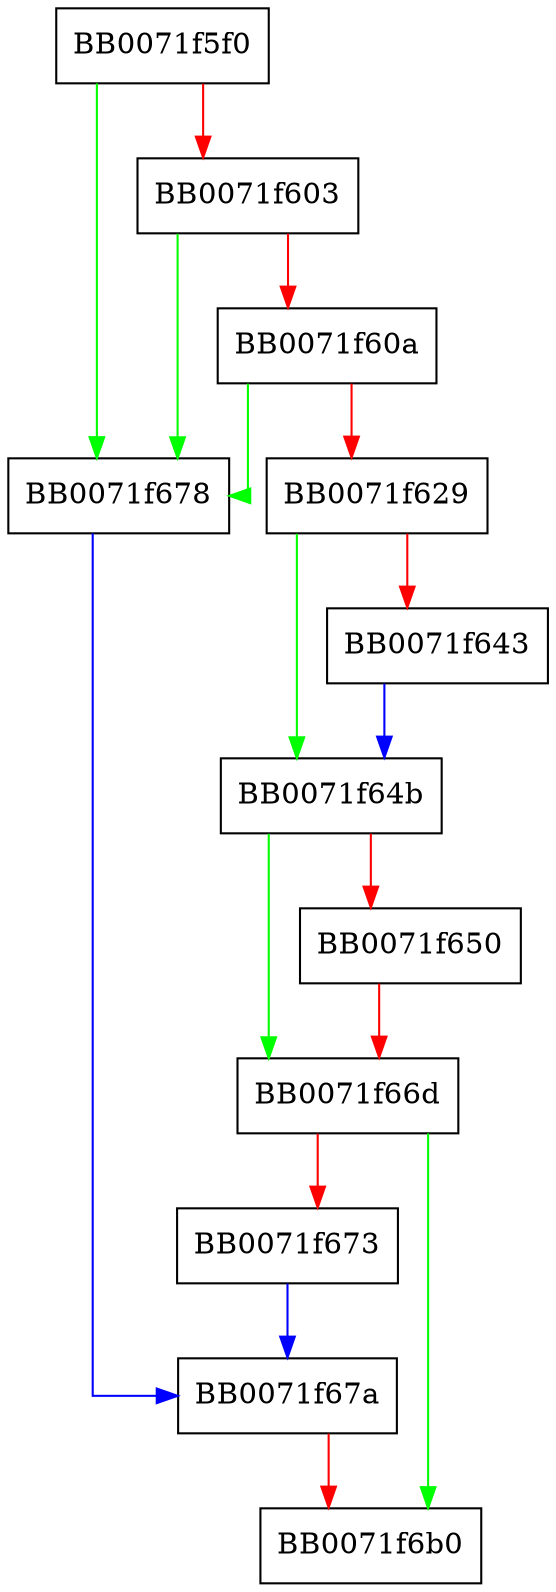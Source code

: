 digraph ASN1_TYPE_get_int_octetstring {
  node [shape="box"];
  graph [splines=ortho];
  BB0071f5f0 -> BB0071f678 [color="green"];
  BB0071f5f0 -> BB0071f603 [color="red"];
  BB0071f603 -> BB0071f678 [color="green"];
  BB0071f603 -> BB0071f60a [color="red"];
  BB0071f60a -> BB0071f678 [color="green"];
  BB0071f60a -> BB0071f629 [color="red"];
  BB0071f629 -> BB0071f64b [color="green"];
  BB0071f629 -> BB0071f643 [color="red"];
  BB0071f643 -> BB0071f64b [color="blue"];
  BB0071f64b -> BB0071f66d [color="green"];
  BB0071f64b -> BB0071f650 [color="red"];
  BB0071f650 -> BB0071f66d [color="red"];
  BB0071f66d -> BB0071f6b0 [color="green"];
  BB0071f66d -> BB0071f673 [color="red"];
  BB0071f673 -> BB0071f67a [color="blue"];
  BB0071f678 -> BB0071f67a [color="blue"];
  BB0071f67a -> BB0071f6b0 [color="red"];
}